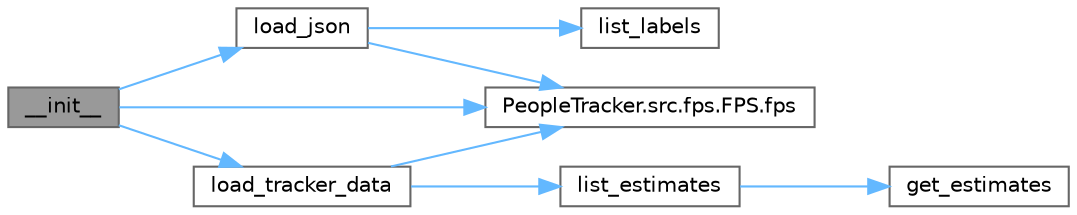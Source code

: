 digraph "__init__"
{
 // LATEX_PDF_SIZE
  bgcolor="transparent";
  edge [fontname=Helvetica,fontsize=10,labelfontname=Helvetica,labelfontsize=10];
  node [fontname=Helvetica,fontsize=10,shape=box,height=0.2,width=0.4];
  rankdir="LR";
  Node1 [id="Node000001",label="__init__",height=0.2,width=0.4,color="gray40", fillcolor="grey60", style="filled", fontcolor="black",tooltip=" "];
  Node1 -> Node2 [id="edge1_Node000001_Node000002",color="steelblue1",style="solid",tooltip=" "];
  Node2 [id="Node000002",label="PeopleTracker.src.fps.FPS.fps",height=0.2,width=0.4,color="grey40", fillcolor="white", style="filled",URL="$a00162.html#a7cde1bca8b06d0e16b36326cb6cf531e",tooltip=" "];
  Node1 -> Node3 [id="edge2_Node000001_Node000003",color="steelblue1",style="solid",tooltip=" "];
  Node3 [id="Node000003",label="load_json",height=0.2,width=0.4,color="grey40", fillcolor="white", style="filled",URL="$a00154.html#a64bfd27c55021f0970aa44942ee4c7e9",tooltip="Loads annotation created with  labelme."];
  Node3 -> Node2 [id="edge3_Node000003_Node000002",color="steelblue1",style="solid",tooltip=" "];
  Node3 -> Node4 [id="edge4_Node000003_Node000004",color="steelblue1",style="solid",tooltip=" "];
  Node4 [id="Node000004",label="list_labels",height=0.2,width=0.4,color="grey40", fillcolor="white", style="filled",URL="$a00154.html#a4bcbbfc33a744742f75d12148bb18ca2",tooltip=" "];
  Node1 -> Node5 [id="edge5_Node000001_Node000005",color="steelblue1",style="solid",tooltip=" "];
  Node5 [id="Node000005",label="load_tracker_data",height=0.2,width=0.4,color="grey40", fillcolor="white", style="filled",URL="$a00154.html#ad4605f802eb54b9eae17e159f064e9d7",tooltip="Loads estimates from people tracker exported data."];
  Node5 -> Node2 [id="edge6_Node000005_Node000002",color="steelblue1",style="solid",tooltip=" "];
  Node5 -> Node6 [id="edge7_Node000005_Node000006",color="steelblue1",style="solid",tooltip=" "];
  Node6 [id="Node000006",label="list_estimates",height=0.2,width=0.4,color="grey40", fillcolor="white", style="filled",URL="$a00154.html#a3d137dc16b12468a6cecc09a1a0909b4",tooltip=" "];
  Node6 -> Node7 [id="edge8_Node000006_Node000007",color="steelblue1",style="solid",tooltip=" "];
  Node7 [id="Node000007",label="get_estimates",height=0.2,width=0.4,color="grey40", fillcolor="white", style="filled",URL="$a00154.html#a8f5619c019f49f35f2c470e7c40af013",tooltip=" "];
}
